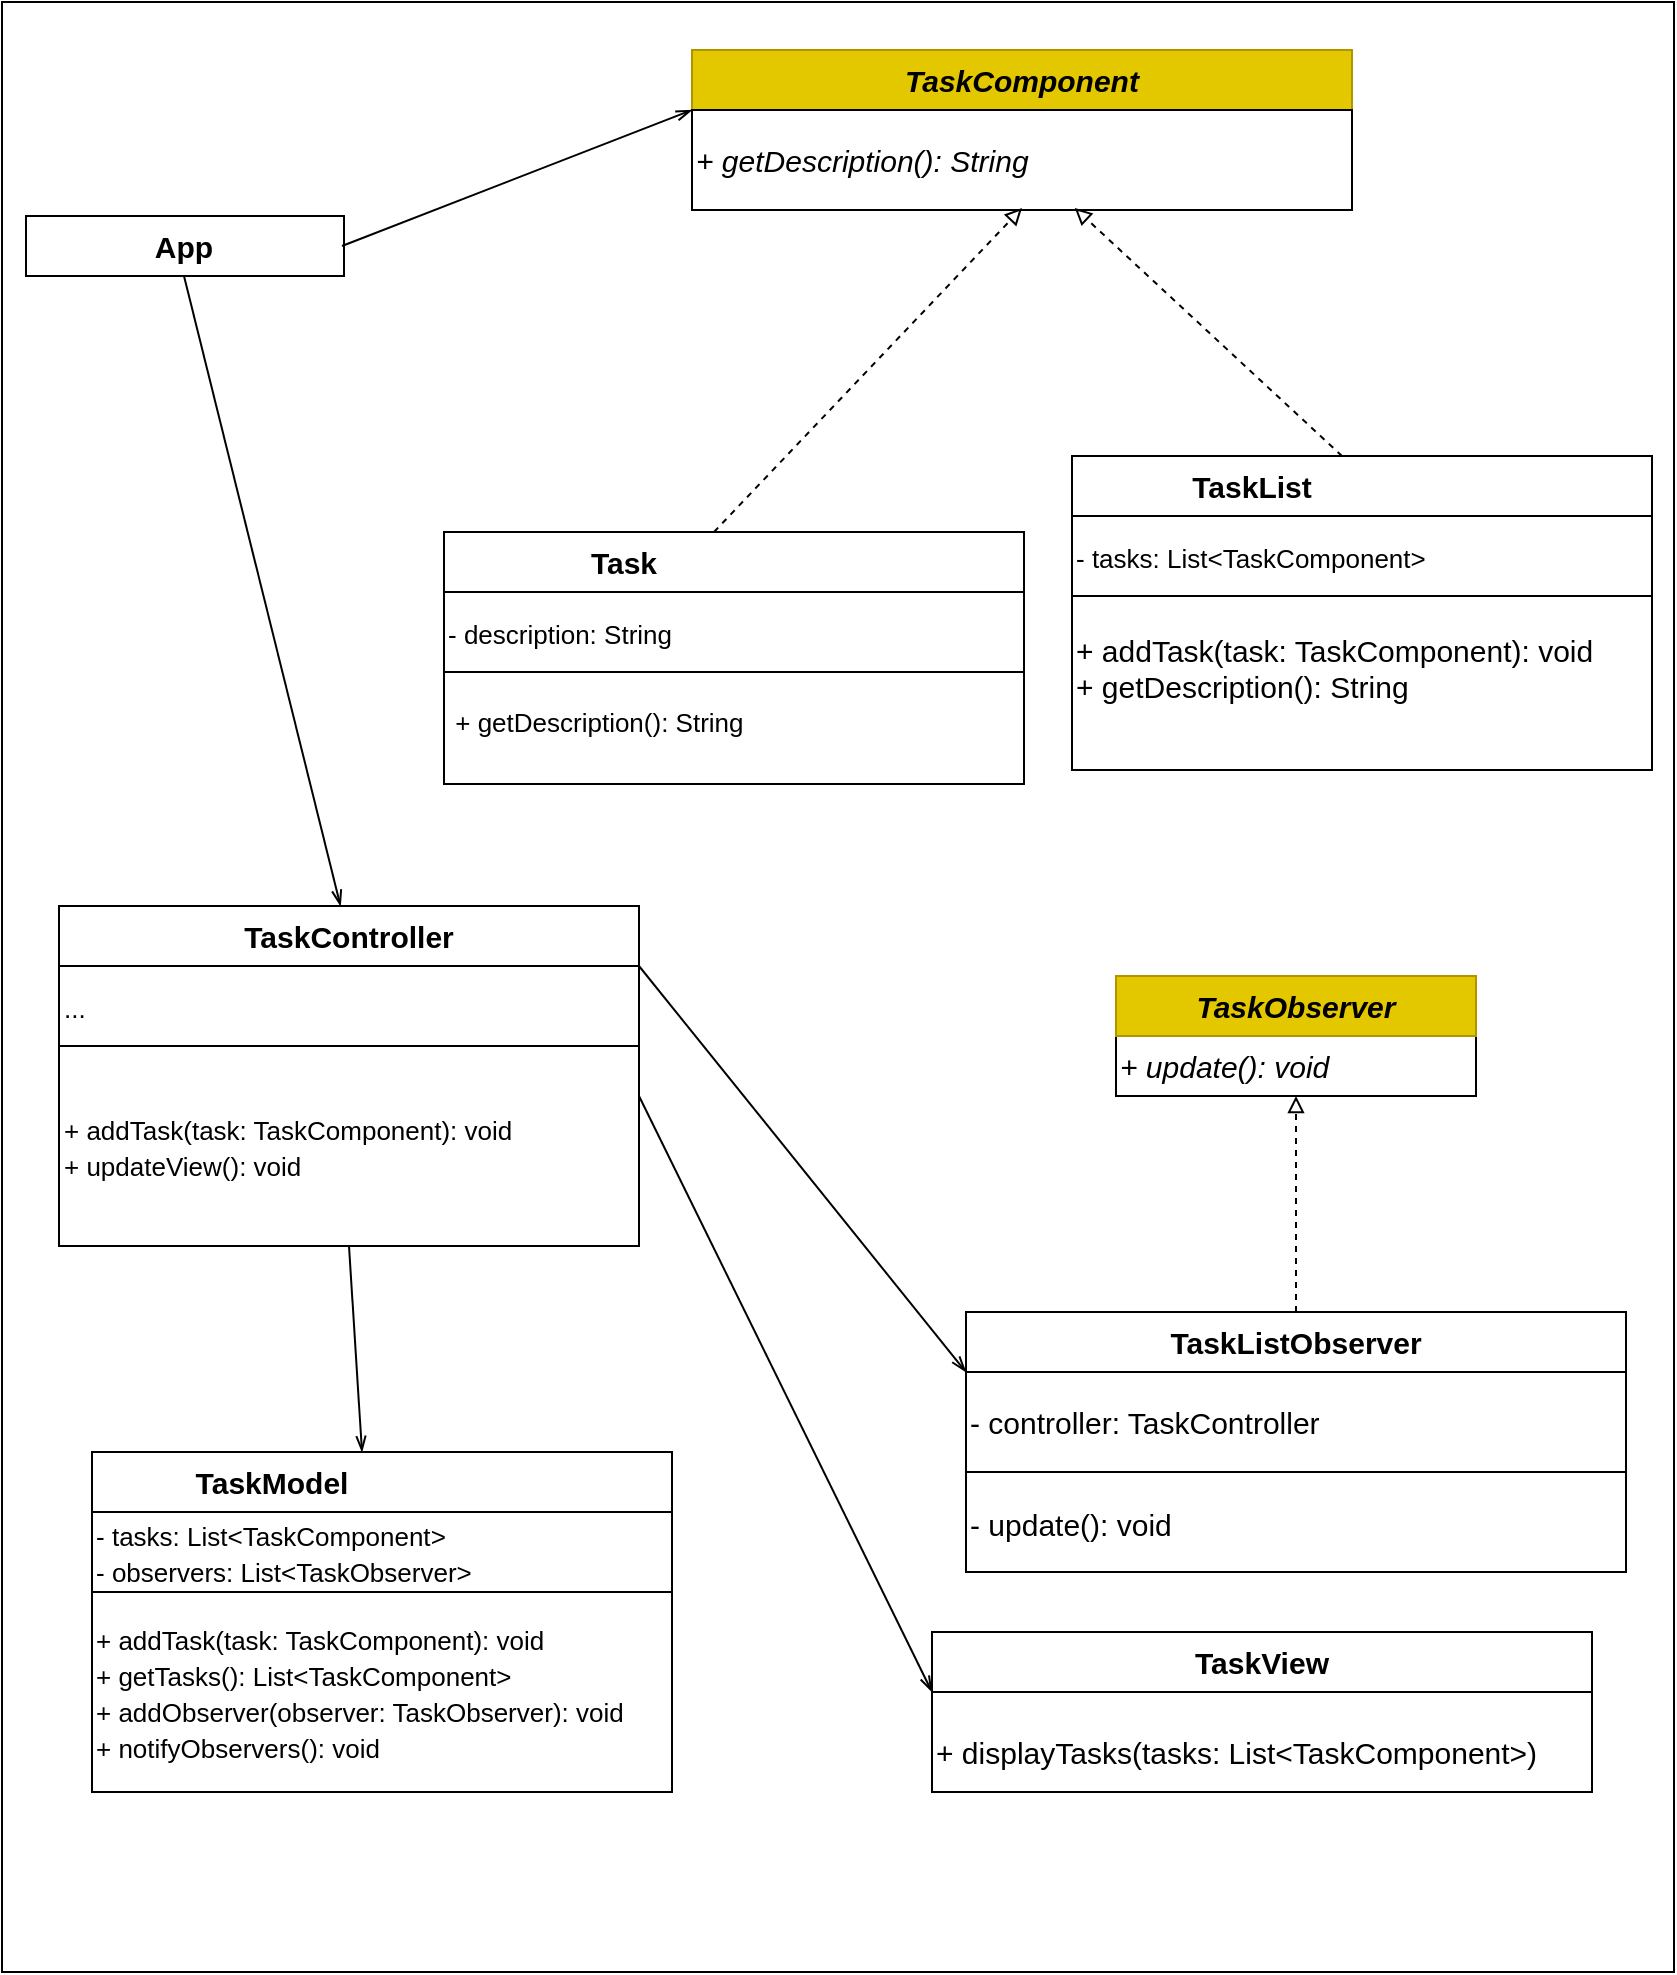 <mxfile>
    <diagram id="Vc9yZKPAwbdCRDTP20tC" name="Page-1">
        <mxGraphModel dx="2440" dy="1200" grid="0" gridSize="10" guides="1" tooltips="1" connect="1" arrows="1" fold="1" page="1" pageScale="1" pageWidth="850" pageHeight="1100" background="#ffffff" math="0" shadow="0">
            <root>
                <mxCell id="0"/>
                <mxCell id="1" parent="0"/>
                <mxCell id="2" value="" style="rounded=0;whiteSpace=wrap;html=1;fillColor=none;strokeColor=#000000;" parent="1" vertex="1">
                    <mxGeometry x="50" y="730" width="290" height="30" as="geometry"/>
                </mxCell>
                <mxCell id="3" value="" style="rounded=0;whiteSpace=wrap;html=1;fillColor=none;strokeColor=#000000;" parent="1" vertex="1">
                    <mxGeometry x="50" y="760" width="290" height="40" as="geometry"/>
                </mxCell>
                <mxCell id="5" value="TaskModel" style="text;html=1;strokeColor=none;fillColor=none;align=center;verticalAlign=middle;whiteSpace=wrap;rounded=0;fontColor=#000000;fontStyle=1;fontSize=15;" parent="1" vertex="1">
                    <mxGeometry x="50" y="730" width="180" height="30" as="geometry"/>
                </mxCell>
                <mxCell id="6" value="&lt;pre&gt;&lt;code style=&quot;font-size: 13px;&quot; class=&quot;!whitespace-pre hljs language-sql&quot;&gt;&lt;font style=&quot;font-size: 13px;&quot; face=&quot;Helvetica&quot; color=&quot;#000000&quot;&gt;&lt;span class=&quot;hljs-operator&quot;&gt;-&lt;/span&gt; tasks: List&lt;span class=&quot;hljs-operator&quot;&gt;&amp;lt;&lt;/span&gt;TaskComponent&lt;span class=&quot;hljs-operator&quot;&gt;&amp;gt;&lt;/span&gt;            &lt;br&gt;&lt;span class=&quot;hljs-operator&quot;&gt;-&lt;/span&gt; observers: List&lt;span class=&quot;hljs-operator&quot;&gt;&amp;lt;&lt;/span&gt;TaskObserver&lt;span class=&quot;hljs-operator&quot;&gt;&amp;gt;&lt;/span&gt;&lt;/font&gt;&lt;/code&gt;&lt;/pre&gt;" style="text;html=1;strokeColor=none;fillColor=none;align=left;verticalAlign=middle;whiteSpace=wrap;rounded=0;fontColor=#000000;fontStyle=0;fontSize=15;" parent="1" vertex="1">
                    <mxGeometry x="50" y="765" width="210" height="30" as="geometry"/>
                </mxCell>
                <mxCell id="15" value="" style="rounded=0;whiteSpace=wrap;html=1;fillColor=none;strokeColor=#000000;" parent="1" vertex="1">
                    <mxGeometry x="562" y="492" width="180" height="30" as="geometry"/>
                </mxCell>
                <mxCell id="16" value="" style="rounded=0;whiteSpace=wrap;html=1;fillColor=none;strokeColor=#000000;" parent="1" vertex="1">
                    <mxGeometry x="562" y="522" width="180" height="30" as="geometry"/>
                </mxCell>
                <mxCell id="17" value="TaskObserver" style="text;html=1;strokeColor=#B09500;fillColor=#e3c800;align=center;verticalAlign=middle;whiteSpace=wrap;rounded=0;fontStyle=3;fontSize=15;fontColor=#000000;" parent="1" vertex="1">
                    <mxGeometry x="562" y="492" width="180" height="30" as="geometry"/>
                </mxCell>
                <mxCell id="18" value="+ update(): void" style="text;html=1;strokeColor=none;fillColor=none;align=left;verticalAlign=middle;whiteSpace=wrap;rounded=0;fontColor=#000000;fontStyle=2;fontSize=15;" parent="1" vertex="1">
                    <mxGeometry x="562" y="522" width="180" height="30" as="geometry"/>
                </mxCell>
                <mxCell id="75" value="" style="rounded=0;whiteSpace=wrap;html=1;fillColor=none;strokeColor=#000000;" vertex="1" parent="1">
                    <mxGeometry x="50" y="800" width="290" height="100" as="geometry"/>
                </mxCell>
                <mxCell id="77" value="&lt;pre&gt;&lt;font face=&quot;Helvetica&quot;&gt;&lt;span style=&quot;font-size: 13px;&quot;&gt;+ addTask(task: TaskComponent): void   &lt;br/&gt;+ getTasks(): List&amp;lt;TaskComponent&amp;gt;       &lt;br/&gt;+ addObserver(observer: TaskObserver): void&lt;br/&gt;+ notifyObservers(): void &lt;/span&gt;&lt;/font&gt;&lt;br&gt;&lt;/pre&gt;" style="text;html=1;strokeColor=none;fillColor=none;align=left;verticalAlign=middle;whiteSpace=wrap;rounded=0;fontColor=#000000;fontStyle=0;fontSize=15;" vertex="1" parent="1">
                    <mxGeometry x="50" y="800" width="290" height="100" as="geometry"/>
                </mxCell>
                <mxCell id="78" value="" style="rounded=0;whiteSpace=wrap;html=1;fillColor=none;strokeColor=#000000;" vertex="1" parent="1">
                    <mxGeometry x="470" y="820" width="330" height="30" as="geometry"/>
                </mxCell>
                <mxCell id="80" value="TaskView" style="text;html=1;strokeColor=none;fillColor=none;align=center;verticalAlign=middle;whiteSpace=wrap;rounded=0;fontColor=#000000;fontStyle=1;fontSize=15;" vertex="1" parent="1">
                    <mxGeometry x="470" y="820" width="330" height="30" as="geometry"/>
                </mxCell>
                <mxCell id="82" value="" style="rounded=0;whiteSpace=wrap;html=1;fillColor=none;strokeColor=#000000;" vertex="1" parent="1">
                    <mxGeometry x="470" y="850" width="330" height="50" as="geometry"/>
                </mxCell>
                <mxCell id="83" value="&lt;pre&gt;&lt;code&gt;&lt;font color=&quot;#000000&quot; face=&quot;Helvetica&quot;&gt;+ displayTasks(tasks: List&amp;lt;TaskComponent&amp;gt;)&lt;/font&gt;&lt;/code&gt;&lt;br&gt;&lt;/pre&gt;" style="text;html=1;strokeColor=none;fillColor=none;align=left;verticalAlign=middle;whiteSpace=wrap;rounded=0;fontColor=#000000;fontStyle=0;fontSize=15;" vertex="1" parent="1">
                    <mxGeometry x="470" y="850" width="330" height="60" as="geometry"/>
                </mxCell>
                <mxCell id="84" value="" style="rounded=0;whiteSpace=wrap;html=1;fillColor=none;strokeColor=#000000;" vertex="1" parent="1">
                    <mxGeometry x="33.5" y="457" width="290" height="30" as="geometry"/>
                </mxCell>
                <mxCell id="85" value="" style="rounded=0;whiteSpace=wrap;html=1;fillColor=none;strokeColor=#000000;" vertex="1" parent="1">
                    <mxGeometry x="33.5" y="487" width="290" height="40" as="geometry"/>
                </mxCell>
                <mxCell id="86" value="TaskController" style="text;html=1;strokeColor=none;fillColor=none;align=center;verticalAlign=middle;whiteSpace=wrap;rounded=0;fontColor=#000000;fontStyle=1;fontSize=15;" vertex="1" parent="1">
                    <mxGeometry x="33.5" y="457" width="289" height="30" as="geometry"/>
                </mxCell>
                <mxCell id="88" value="" style="rounded=0;whiteSpace=wrap;html=1;fillColor=none;strokeColor=#000000;" vertex="1" parent="1">
                    <mxGeometry x="33.5" y="527" width="290" height="100" as="geometry"/>
                </mxCell>
                <mxCell id="120" style="edgeStyle=none;html=1;exitX=1;exitY=0.25;exitDx=0;exitDy=0;entryX=0;entryY=0;entryDx=0;entryDy=0;strokeColor=#000000;fontFamily=Helvetica;fontSize=14;fontColor=#000000;endArrow=openThin;endFill=0;" edge="1" parent="1" source="89" target="83">
                    <mxGeometry relative="1" as="geometry"/>
                </mxCell>
                <mxCell id="126" style="edgeStyle=none;html=1;exitX=0.5;exitY=1;exitDx=0;exitDy=0;entryX=0.75;entryY=0;entryDx=0;entryDy=0;strokeColor=#000000;fontFamily=Helvetica;fontSize=14;fontColor=#000000;endArrow=openThin;endFill=0;" edge="1" parent="1" source="89" target="5">
                    <mxGeometry relative="1" as="geometry"/>
                </mxCell>
                <mxCell id="89" value="&lt;pre&gt;&lt;font face=&quot;Helvetica&quot;&gt;&lt;span style=&quot;font-size: 13px;&quot;&gt;+ addTask(task: TaskComponent): void&lt;br/&gt;+ updateView(): void&lt;/span&gt;&lt;/font&gt;&lt;br&gt;&lt;/pre&gt;" style="text;html=1;strokeColor=none;fillColor=none;align=left;verticalAlign=middle;whiteSpace=wrap;rounded=0;fontColor=#000000;fontStyle=0;fontSize=15;" vertex="1" parent="1">
                    <mxGeometry x="33.5" y="527" width="290" height="100" as="geometry"/>
                </mxCell>
                <mxCell id="94" value="" style="rounded=0;whiteSpace=wrap;html=1;fillColor=none;strokeColor=#000000;" vertex="1" parent="1">
                    <mxGeometry x="350" y="29" width="330" height="30" as="geometry"/>
                </mxCell>
                <mxCell id="95" value="TaskComponent" style="text;html=1;strokeColor=#B09500;fillColor=#e3c800;align=center;verticalAlign=middle;whiteSpace=wrap;rounded=0;fontColor=#000000;fontStyle=3;fontSize=15;" vertex="1" parent="1">
                    <mxGeometry x="350" y="29" width="330" height="30" as="geometry"/>
                </mxCell>
                <mxCell id="96" value="" style="rounded=0;whiteSpace=wrap;html=1;fillColor=none;strokeColor=#000000;" vertex="1" parent="1">
                    <mxGeometry x="350" y="59" width="330" height="50" as="geometry"/>
                </mxCell>
                <mxCell id="97" value="&lt;pre&gt;&lt;font face=&quot;Helvetica&quot;&gt;+ getDescription(): String&lt;/font&gt;&lt;br&gt;&lt;/pre&gt;" style="text;html=1;strokeColor=none;fillColor=none;align=left;verticalAlign=middle;whiteSpace=wrap;rounded=0;fontColor=#000000;fontStyle=2;fontSize=15;" vertex="1" parent="1">
                    <mxGeometry x="350" y="59" width="330" height="49" as="geometry"/>
                </mxCell>
                <mxCell id="98" value="" style="rounded=0;whiteSpace=wrap;html=1;fillColor=none;strokeColor=#000000;" vertex="1" parent="1">
                    <mxGeometry x="226" y="270" width="290" height="30" as="geometry"/>
                </mxCell>
                <mxCell id="99" value="" style="rounded=0;whiteSpace=wrap;html=1;fillColor=none;strokeColor=#000000;" vertex="1" parent="1">
                    <mxGeometry x="226" y="300" width="290" height="40" as="geometry"/>
                </mxCell>
                <mxCell id="111" style="edgeStyle=none;html=1;exitX=0.75;exitY=0;exitDx=0;exitDy=0;entryX=0.5;entryY=1;entryDx=0;entryDy=0;dashed=1;strokeColor=#000000;fontFamily=Helvetica;fontSize=14;fontColor=#000000;endArrow=block;endFill=0;" edge="1" parent="1" source="100" target="97">
                    <mxGeometry relative="1" as="geometry"/>
                </mxCell>
                <mxCell id="100" value="Task" style="text;html=1;strokeColor=none;fillColor=none;align=center;verticalAlign=middle;whiteSpace=wrap;rounded=0;fontColor=#000000;fontStyle=1;fontSize=15;" vertex="1" parent="1">
                    <mxGeometry x="226" y="270" width="180" height="30" as="geometry"/>
                </mxCell>
                <mxCell id="101" value="&lt;pre&gt;&lt;font face=&quot;Helvetica&quot;&gt;&lt;span style=&quot;font-size: 13px;&quot;&gt;- description: String&lt;/span&gt;&lt;/font&gt;&lt;br&gt;&lt;/pre&gt;" style="text;html=1;strokeColor=none;fillColor=none;align=left;verticalAlign=middle;whiteSpace=wrap;rounded=0;fontColor=#000000;fontStyle=0;fontSize=15;" vertex="1" parent="1">
                    <mxGeometry x="226" y="305" width="210" height="30" as="geometry"/>
                </mxCell>
                <mxCell id="102" value="" style="rounded=0;whiteSpace=wrap;html=1;fillColor=none;strokeColor=#000000;" vertex="1" parent="1">
                    <mxGeometry x="226" y="340" width="290" height="56" as="geometry"/>
                </mxCell>
                <mxCell id="103" value="&lt;pre&gt;&lt;font face=&quot;Helvetica&quot;&gt;&lt;span style=&quot;font-size: 13px;&quot;&gt; + getDescription(): String&lt;/span&gt;&lt;/font&gt;&lt;br&gt;&lt;/pre&gt;" style="text;html=1;strokeColor=none;fillColor=none;align=left;verticalAlign=middle;whiteSpace=wrap;rounded=0;fontColor=#000000;fontStyle=0;fontSize=15;" vertex="1" parent="1">
                    <mxGeometry x="226" y="340" width="290" height="48" as="geometry"/>
                </mxCell>
                <mxCell id="104" value="" style="rounded=0;whiteSpace=wrap;html=1;fillColor=none;strokeColor=#000000;" vertex="1" parent="1">
                    <mxGeometry x="540" y="232" width="290" height="30" as="geometry"/>
                </mxCell>
                <mxCell id="105" value="" style="rounded=0;whiteSpace=wrap;html=1;fillColor=none;strokeColor=#000000;" vertex="1" parent="1">
                    <mxGeometry x="540" y="262" width="290" height="40" as="geometry"/>
                </mxCell>
                <mxCell id="110" style="edgeStyle=none;html=1;exitX=0.75;exitY=0;exitDx=0;exitDy=0;fontFamily=Helvetica;fontSize=14;fontColor=#000000;dashed=1;strokeColor=#000000;endArrow=block;endFill=0;" edge="1" parent="1" source="106" target="97">
                    <mxGeometry relative="1" as="geometry"/>
                </mxCell>
                <mxCell id="106" value="TaskList" style="text;html=1;strokeColor=none;fillColor=none;align=center;verticalAlign=middle;whiteSpace=wrap;rounded=0;fontColor=#000000;fontStyle=1;fontSize=15;" vertex="1" parent="1">
                    <mxGeometry x="540" y="232" width="180" height="30" as="geometry"/>
                </mxCell>
                <mxCell id="107" value="&lt;pre&gt;&lt;font face=&quot;Helvetica&quot;&gt;&lt;span style=&quot;font-size: 13px;&quot;&gt;- tasks: List&amp;lt;TaskComponent&amp;gt;&lt;/span&gt;&lt;/font&gt;&lt;br&gt;&lt;/pre&gt;" style="text;html=1;strokeColor=none;fillColor=none;align=left;verticalAlign=middle;whiteSpace=wrap;rounded=0;fontColor=#000000;fontStyle=0;fontSize=15;" vertex="1" parent="1">
                    <mxGeometry x="540" y="267" width="210" height="30" as="geometry"/>
                </mxCell>
                <mxCell id="108" value="" style="rounded=0;whiteSpace=wrap;html=1;fillColor=none;strokeColor=#000000;" vertex="1" parent="1">
                    <mxGeometry x="540" y="302" width="290" height="87" as="geometry"/>
                </mxCell>
                <mxCell id="109" value="+ addTask(task: TaskComponent): void&#10;+ getDescription(): String" style="text;html=1;strokeColor=none;fillColor=none;align=left;verticalAlign=middle;whiteSpace=wrap;rounded=0;fontColor=#000000;fontStyle=0;fontSize=15;" vertex="1" parent="1">
                    <mxGeometry x="540" y="305" width="288" height="65" as="geometry"/>
                </mxCell>
                <mxCell id="113" value="" style="rounded=0;whiteSpace=wrap;html=1;fillColor=none;strokeColor=#000000;" vertex="1" parent="1">
                    <mxGeometry x="487" y="660" width="330" height="30" as="geometry"/>
                </mxCell>
                <mxCell id="117" style="edgeStyle=none;html=1;exitX=0.5;exitY=0;exitDx=0;exitDy=0;entryX=0.5;entryY=1;entryDx=0;entryDy=0;dashed=1;strokeColor=#000000;fontFamily=Helvetica;fontSize=14;fontColor=#000000;endArrow=block;endFill=0;" edge="1" parent="1" source="114" target="18">
                    <mxGeometry relative="1" as="geometry"/>
                </mxCell>
                <mxCell id="114" value="TaskListObserver" style="text;html=1;strokeColor=none;fillColor=none;align=center;verticalAlign=middle;whiteSpace=wrap;rounded=0;fontColor=#000000;fontStyle=1;fontSize=15;" vertex="1" parent="1">
                    <mxGeometry x="487" y="660" width="330" height="30" as="geometry"/>
                </mxCell>
                <mxCell id="115" value="" style="rounded=0;whiteSpace=wrap;html=1;fillColor=none;strokeColor=#000000;" vertex="1" parent="1">
                    <mxGeometry x="487" y="690" width="330" height="50" as="geometry"/>
                </mxCell>
                <mxCell id="116" value="&lt;pre&gt;&lt;font face=&quot;Helvetica&quot;&gt;- controller: TaskController&lt;/font&gt;&lt;/pre&gt;" style="text;html=1;strokeColor=none;fillColor=none;align=left;verticalAlign=middle;whiteSpace=wrap;rounded=0;fontColor=#000000;fontStyle=0;fontSize=15;" vertex="1" parent="1">
                    <mxGeometry x="487" y="690" width="330" height="49" as="geometry"/>
                </mxCell>
                <mxCell id="123" style="edgeStyle=none;html=1;exitX=1;exitY=0;exitDx=0;exitDy=0;entryX=0;entryY=0;entryDx=0;entryDy=0;strokeColor=#000000;fontFamily=Helvetica;fontSize=14;fontColor=#000000;endArrow=openThin;endFill=0;" edge="1" parent="1" source="121" target="116">
                    <mxGeometry relative="1" as="geometry"/>
                </mxCell>
                <mxCell id="121" value="&lt;pre&gt;&lt;font face=&quot;Helvetica&quot;&gt;&lt;span style=&quot;font-size: 13px;&quot;&gt;...&lt;/span&gt;&lt;/font&gt;&lt;/pre&gt;" style="text;html=1;strokeColor=none;fillColor=none;align=left;verticalAlign=middle;whiteSpace=wrap;rounded=0;fontColor=#000000;fontStyle=0;fontSize=15;" vertex="1" parent="1">
                    <mxGeometry x="33.5" y="487" width="290" height="40" as="geometry"/>
                </mxCell>
                <mxCell id="124" value="" style="rounded=0;whiteSpace=wrap;html=1;fillColor=none;strokeColor=#000000;" vertex="1" parent="1">
                    <mxGeometry x="487" y="740" width="330" height="50" as="geometry"/>
                </mxCell>
                <mxCell id="125" value="&lt;pre&gt;&lt;font face=&quot;Helvetica&quot;&gt;- update(): void&lt;/font&gt;&lt;/pre&gt;" style="text;html=1;strokeColor=none;fillColor=none;align=left;verticalAlign=middle;whiteSpace=wrap;rounded=0;fontColor=#000000;fontStyle=0;fontSize=15;" vertex="1" parent="1">
                    <mxGeometry x="487" y="741" width="330" height="49" as="geometry"/>
                </mxCell>
                <mxCell id="127" value="" style="rounded=0;whiteSpace=wrap;html=1;fillColor=none;strokeColor=#000000;" vertex="1" parent="1">
                    <mxGeometry x="17" y="112" width="159" height="30" as="geometry"/>
                </mxCell>
                <mxCell id="134" style="edgeStyle=none;html=1;exitX=0.5;exitY=1;exitDx=0;exitDy=0;strokeColor=#000000;fontFamily=Helvetica;fontSize=14;fontColor=#000000;endArrow=openThin;endFill=0;" edge="1" parent="1" source="129" target="86">
                    <mxGeometry relative="1" as="geometry"/>
                </mxCell>
                <mxCell id="135" style="edgeStyle=none;html=1;exitX=1;exitY=0.5;exitDx=0;exitDy=0;entryX=0;entryY=0;entryDx=0;entryDy=0;strokeColor=#000000;fontFamily=Helvetica;fontSize=14;fontColor=#000000;endArrow=openThin;endFill=0;" edge="1" parent="1" source="129" target="97">
                    <mxGeometry relative="1" as="geometry"/>
                </mxCell>
                <mxCell id="129" value="App" style="text;html=1;strokeColor=none;fillColor=none;align=center;verticalAlign=middle;whiteSpace=wrap;rounded=0;fontColor=#000000;fontStyle=1;fontSize=15;" vertex="1" parent="1">
                    <mxGeometry x="17" y="112" width="158" height="30" as="geometry"/>
                </mxCell>
                <mxCell id="136" value="" style="rounded=0;whiteSpace=wrap;html=1;fontFamily=Helvetica;fontSize=14;fontColor=#000000;fillColor=none;" vertex="1" parent="1">
                    <mxGeometry x="5" y="5" width="836" height="985" as="geometry"/>
                </mxCell>
            </root>
        </mxGraphModel>
    </diagram>
</mxfile>